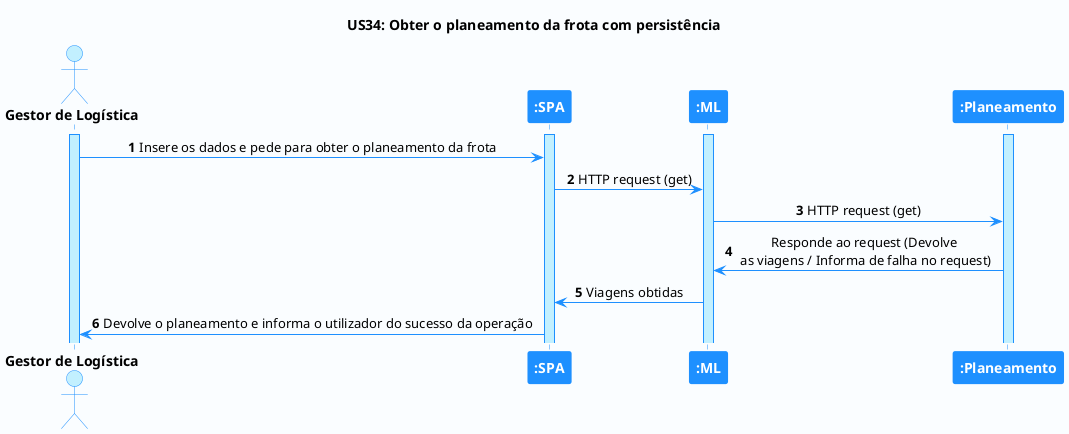 @startuml hello

'-Style----------------------------------------------------------------------------------------------------------------

autonumber

skinparam DefaultTextAlignment center

skinparam BackgroundColor #fafdff

skinparam sequence {
    LifeLineBorderColor DodgerBlue
    LifeLineBackgroundColor APPLICATION

    ActorBackgroundColor APPLICATION
    ActorBorderColor DodgerBlue

    BackgroundColor #FFFFFF
    ArrowColor DodgerBlue
    BorderColor DodgerBlue

    ParticipantBackgroundColor DodgerBlue
    ParticipantFontColor #FFFFFF
    ParticipantBorderColor DodgerBlue

    GroupBorderColor #082642
    GroupBackgroundColor APPLICATION
}

skinparam note {
    LifeLineBorderColor DodgerBlue
    LifeLineBackgroundColor APPLICATION

    ActorBackgroundColor APPLICATION
    ActorBorderColor DodgerBlue

    BackgroundColor #FFFFFF
    ArrowColor DodgerBlue
    BorderColor DodgerBlue

    ParticipantBackgroundColor DodgerBlue
    ParticipantFontColor #FFFFFF
    ParticipantBorderColor DodgerBlue

    GroupBorderColor #082642
    GroupBackgroundColor APPLICATION
}

'-Title----------------------------------------------------------------------------------------------------------------

title US34: Obter o planeamento da frota com persistência

'-Actors/Participants--------------------------------------------------------------------------------------------------

actor "<b>Gestor de Logística" as A
participant "<b>:SPA" as SPA
participant "<b>:ML" as M
participant "<b>:Planeamento" as P

'-Associations---------------------------------------------------------------------------------------------------------

activate A
activate M
activate P
activate SPA

A -> SPA: Insere os dados e pede para obter o planeamento da frota
SPA -> M: HTTP request (get)
M -> P: HTTP request (get)
P -> M: Responde ao request (Devolve\n as viagens / Informa de falha no request)
M -> SPA: Viagens obtidas
SPA -> A: Devolve o planeamento e informa o utilizador do sucesso da operação

'----------------------------------------------------------------------------------------------------------------------

@enduml